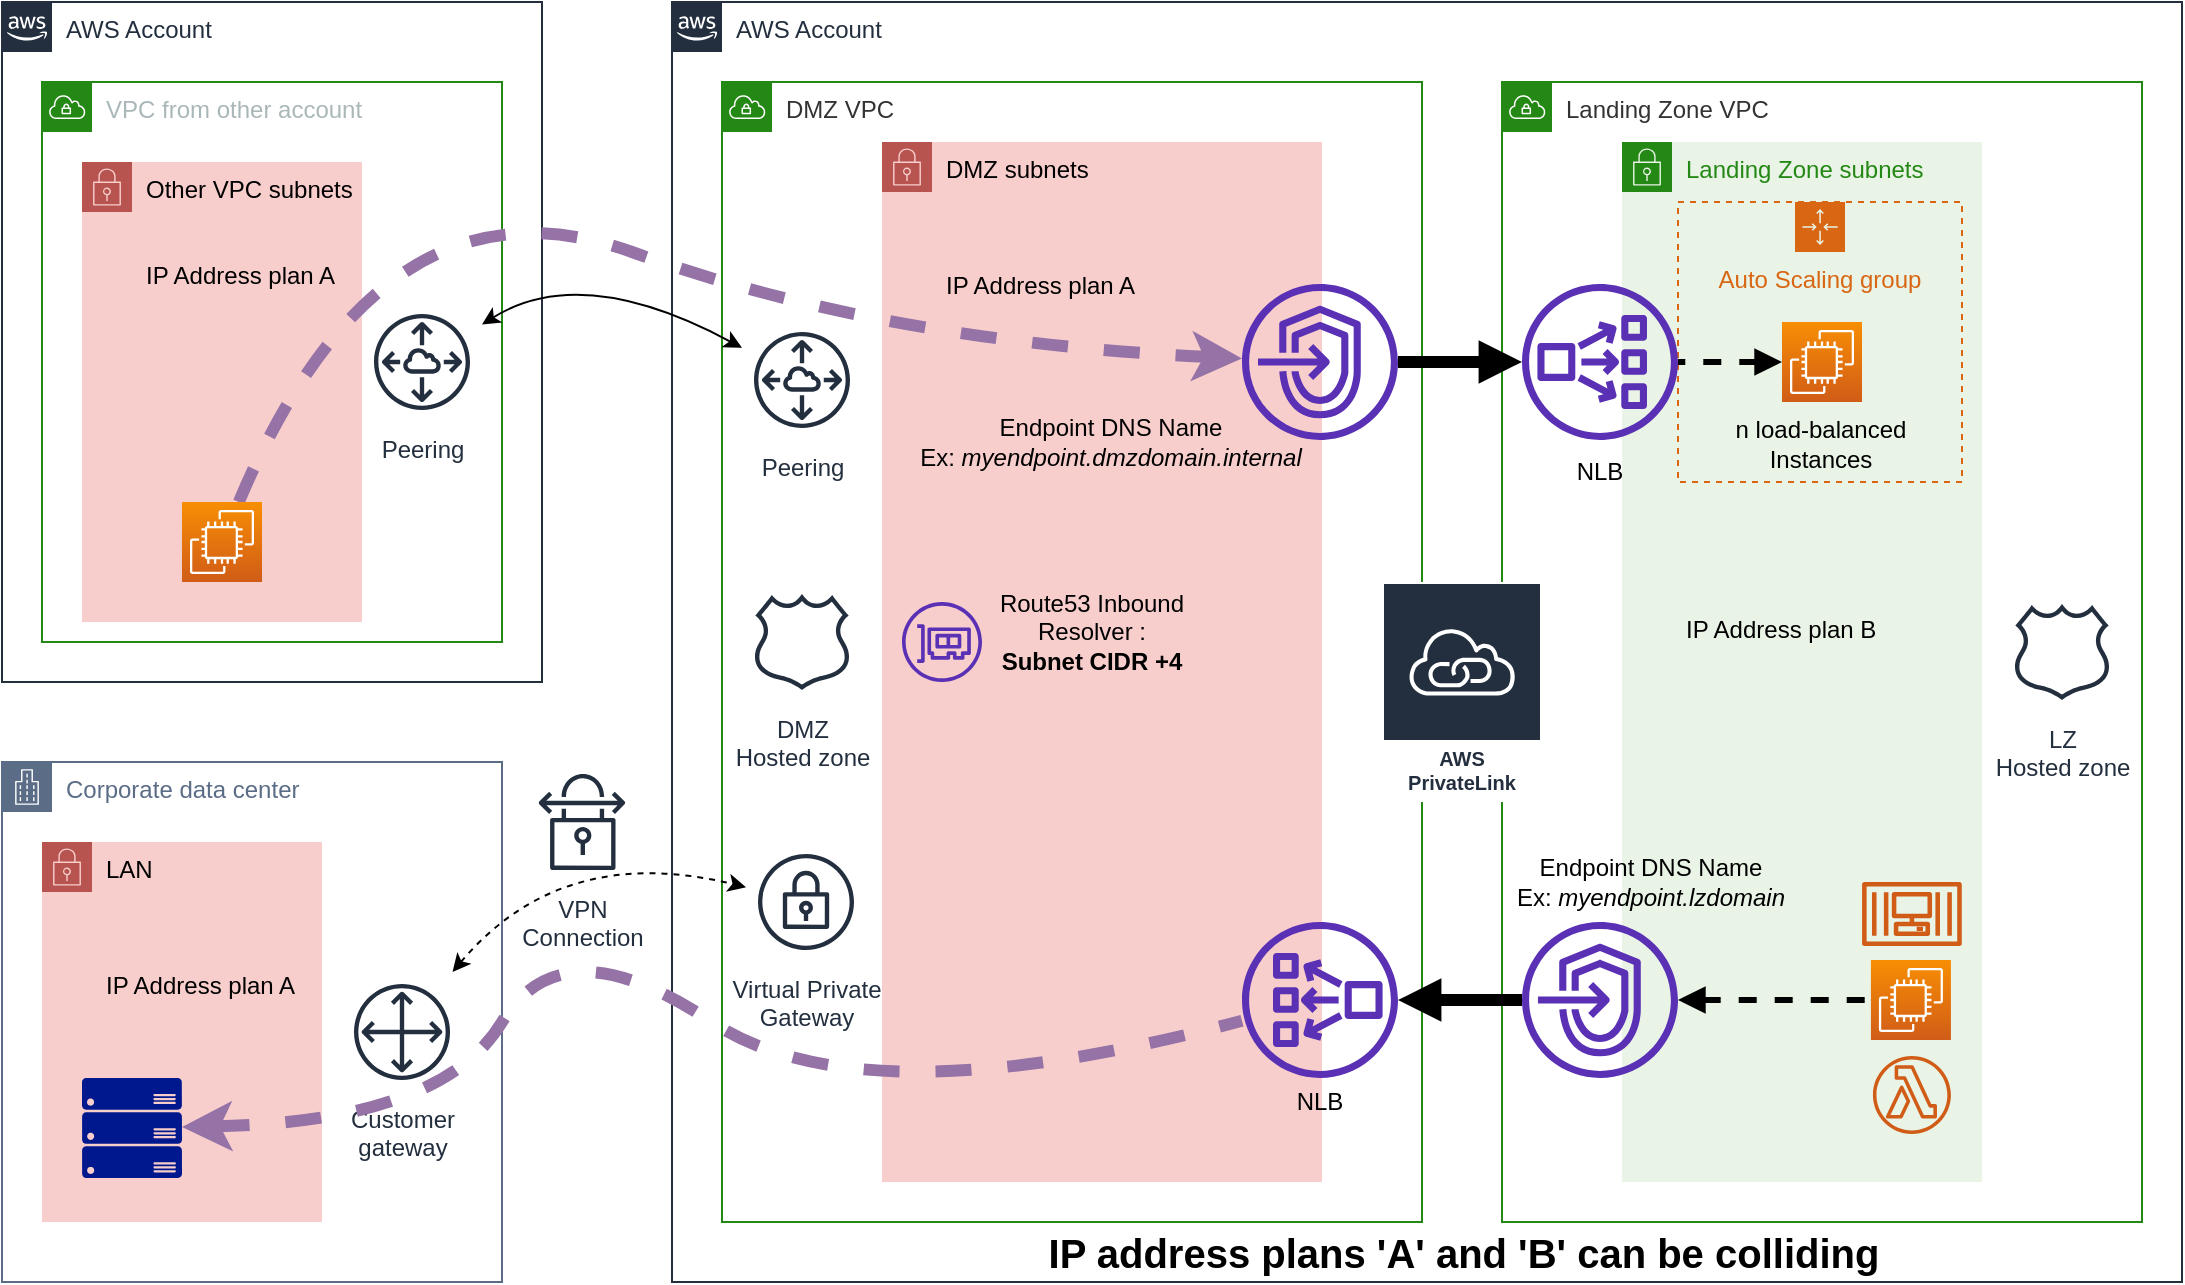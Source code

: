 <mxfile version="12.4.2" type="device" pages="1"><diagram id="W5i6lPDVlBqKxYzEOK7e" name="Page-1"><mxGraphModel dx="1117" dy="767" grid="1" gridSize="10" guides="1" tooltips="1" connect="1" arrows="1" fold="1" page="1" pageScale="1" pageWidth="1169" pageHeight="827" math="0" shadow="0"><root><mxCell id="0"/><mxCell id="1" parent="0"/><mxCell id="nyVXR6nsgBkD5N5n2mQr-21" value="AWS Account" style="points=[[0,0],[0.25,0],[0.5,0],[0.75,0],[1,0],[1,0.25],[1,0.5],[1,0.75],[1,1],[0.75,1],[0.5,1],[0.25,1],[0,1],[0,0.75],[0,0.5],[0,0.25]];outlineConnect=0;gradientColor=none;html=1;whiteSpace=wrap;fontSize=12;fontStyle=0;shape=mxgraph.aws4.group;grIcon=mxgraph.aws4.group_aws_cloud_alt;strokeColor=#232F3E;fillColor=none;verticalAlign=top;align=left;spacingLeft=30;fontColor=#232F3E;dashed=0;" vertex="1" parent="1"><mxGeometry x="345" y="120" width="755" height="640" as="geometry"/></mxCell><mxCell id="nyVXR6nsgBkD5N5n2mQr-3" value="&lt;font color=&quot;#333333&quot;&gt;Landing Zone VPC&lt;/font&gt;" style="points=[[0,0],[0.25,0],[0.5,0],[0.75,0],[1,0],[1,0.25],[1,0.5],[1,0.75],[1,1],[0.75,1],[0.5,1],[0.25,1],[0,1],[0,0.75],[0,0.5],[0,0.25]];outlineConnect=0;gradientColor=none;html=1;whiteSpace=wrap;fontSize=12;fontStyle=0;shape=mxgraph.aws4.group;grIcon=mxgraph.aws4.group_vpc;strokeColor=#248814;fillColor=none;verticalAlign=top;align=left;spacingLeft=30;fontColor=#AAB7B8;dashed=0;" vertex="1" parent="1"><mxGeometry x="760" y="160" width="320" height="570" as="geometry"/></mxCell><mxCell id="nyVXR6nsgBkD5N5n2mQr-24" value="Landing Zone subnets&lt;br&gt;&lt;br&gt;&lt;br&gt;&lt;br&gt;&lt;br&gt;&lt;br&gt;&lt;br&gt;&lt;br&gt;&lt;br&gt;&lt;br&gt;&lt;br&gt;&lt;br&gt;&lt;br&gt;&lt;br&gt;&lt;br&gt;&lt;br&gt;&lt;span style=&quot;color: rgb(0 , 0 , 0)&quot;&gt;IP Address plan B&lt;/span&gt;" style="points=[[0,0],[0.25,0],[0.5,0],[0.75,0],[1,0],[1,0.25],[1,0.5],[1,0.75],[1,1],[0.75,1],[0.5,1],[0.25,1],[0,1],[0,0.75],[0,0.5],[0,0.25]];outlineConnect=0;gradientColor=none;html=1;whiteSpace=wrap;fontSize=12;fontStyle=0;shape=mxgraph.aws4.group;grIcon=mxgraph.aws4.group_security_group;grStroke=0;strokeColor=#248814;fillColor=#E9F3E6;verticalAlign=top;align=left;spacingLeft=30;fontColor=#248814;dashed=0;" vertex="1" parent="1"><mxGeometry x="820" y="190" width="180" height="520" as="geometry"/></mxCell><mxCell id="nyVXR6nsgBkD5N5n2mQr-44" value="Auto Scaling group" style="points=[[0,0],[0.25,0],[0.5,0],[0.75,0],[1,0],[1,0.25],[1,0.5],[1,0.75],[1,1],[0.75,1],[0.5,1],[0.25,1],[0,1],[0,0.75],[0,0.5],[0,0.25]];outlineConnect=0;gradientColor=none;html=1;whiteSpace=wrap;fontSize=12;fontStyle=0;shape=mxgraph.aws4.groupCenter;grIcon=mxgraph.aws4.group_auto_scaling_group;grStroke=1;strokeColor=#D86613;fillColor=none;verticalAlign=top;align=center;fontColor=#D86613;dashed=1;spacingTop=25;" vertex="1" parent="1"><mxGeometry x="848" y="220" width="142" height="140" as="geometry"/></mxCell><mxCell id="nyVXR6nsgBkD5N5n2mQr-2" value="&lt;font color=&quot;#333333&quot;&gt;DMZ VPC&lt;/font&gt;" style="points=[[0,0],[0.25,0],[0.5,0],[0.75,0],[1,0],[1,0.25],[1,0.5],[1,0.75],[1,1],[0.75,1],[0.5,1],[0.25,1],[0,1],[0,0.75],[0,0.5],[0,0.25]];outlineConnect=0;gradientColor=none;html=1;whiteSpace=wrap;fontSize=12;fontStyle=0;shape=mxgraph.aws4.group;grIcon=mxgraph.aws4.group_vpc;strokeColor=#248814;fillColor=none;verticalAlign=top;align=left;spacingLeft=30;fontColor=#AAB7B8;dashed=0;" vertex="1" parent="1"><mxGeometry x="370" y="160" width="350" height="570" as="geometry"/></mxCell><mxCell id="nyVXR6nsgBkD5N5n2mQr-27" value="AWS Account" style="points=[[0,0],[0.25,0],[0.5,0],[0.75,0],[1,0],[1,0.25],[1,0.5],[1,0.75],[1,1],[0.75,1],[0.5,1],[0.25,1],[0,1],[0,0.75],[0,0.5],[0,0.25]];outlineConnect=0;gradientColor=none;html=1;whiteSpace=wrap;fontSize=12;fontStyle=0;shape=mxgraph.aws4.group;grIcon=mxgraph.aws4.group_aws_cloud_alt;strokeColor=#232F3E;fillColor=none;verticalAlign=top;align=left;spacingLeft=30;fontColor=#232F3E;dashed=0;" vertex="1" parent="1"><mxGeometry x="10" y="120" width="270" height="340" as="geometry"/></mxCell><mxCell id="nyVXR6nsgBkD5N5n2mQr-8" value="Virtual Private &lt;br&gt;Gateway" style="outlineConnect=0;fontColor=#232F3E;gradientColor=none;strokeColor=#232F3E;fillColor=#ffffff;dashed=0;verticalLabelPosition=bottom;verticalAlign=top;align=center;html=1;fontSize=12;fontStyle=0;aspect=fixed;shape=mxgraph.aws4.resourceIcon;resIcon=mxgraph.aws4.vpn_gateway;" vertex="1" parent="1"><mxGeometry x="382" y="540" width="60" height="60" as="geometry"/></mxCell><mxCell id="nyVXR6nsgBkD5N5n2mQr-9" value="DMZ&lt;br&gt;Hosted zone" style="outlineConnect=0;fontColor=#232F3E;gradientColor=none;strokeColor=#232F3E;fillColor=#ffffff;dashed=0;verticalLabelPosition=bottom;verticalAlign=top;align=center;html=1;fontSize=12;fontStyle=0;aspect=fixed;shape=mxgraph.aws4.resourceIcon;resIcon=mxgraph.aws4.hosted_zone;" vertex="1" parent="1"><mxGeometry x="380" y="410" width="60" height="60" as="geometry"/></mxCell><mxCell id="nyVXR6nsgBkD5N5n2mQr-10" value="Peering" style="outlineConnect=0;fontColor=#232F3E;gradientColor=none;strokeColor=#232F3E;fillColor=#ffffff;dashed=0;verticalLabelPosition=bottom;verticalAlign=top;align=center;html=1;fontSize=12;fontStyle=0;aspect=fixed;shape=mxgraph.aws4.resourceIcon;resIcon=mxgraph.aws4.peering;" vertex="1" parent="1"><mxGeometry x="380" y="279" width="60" height="60" as="geometry"/></mxCell><mxCell id="nyVXR6nsgBkD5N5n2mQr-25" value="DMZ subnets&lt;br&gt;&lt;br&gt;&lt;br&gt;&lt;br&gt;IP Address plan A" style="points=[[0,0],[0.25,0],[0.5,0],[0.75,0],[1,0],[1,0.25],[1,0.5],[1,0.75],[1,1],[0.75,1],[0.5,1],[0.25,1],[0,1],[0,0.75],[0,0.5],[0,0.25]];outlineConnect=0;html=1;whiteSpace=wrap;fontSize=12;fontStyle=0;shape=mxgraph.aws4.group;grIcon=mxgraph.aws4.group_security_group;grStroke=0;strokeColor=#b85450;fillColor=#f8cecc;verticalAlign=top;align=left;spacingLeft=30;dashed=0;" vertex="1" parent="1"><mxGeometry x="450" y="190" width="220" height="520" as="geometry"/></mxCell><mxCell id="nyVXR6nsgBkD5N5n2mQr-1" value="VPC from other account" style="points=[[0,0],[0.25,0],[0.5,0],[0.75,0],[1,0],[1,0.25],[1,0.5],[1,0.75],[1,1],[0.75,1],[0.5,1],[0.25,1],[0,1],[0,0.75],[0,0.5],[0,0.25]];outlineConnect=0;gradientColor=none;html=1;whiteSpace=wrap;fontSize=12;fontStyle=0;shape=mxgraph.aws4.group;grIcon=mxgraph.aws4.group_vpc;strokeColor=#248814;fillColor=none;verticalAlign=top;align=left;spacingLeft=30;fontColor=#AAB7B8;dashed=0;" vertex="1" parent="1"><mxGeometry x="30" y="160" width="230" height="280" as="geometry"/></mxCell><mxCell id="nyVXR6nsgBkD5N5n2mQr-4" value="Corporate data center" style="points=[[0,0],[0.25,0],[0.5,0],[0.75,0],[1,0],[1,0.25],[1,0.5],[1,0.75],[1,1],[0.75,1],[0.5,1],[0.25,1],[0,1],[0,0.75],[0,0.5],[0,0.25]];outlineConnect=0;gradientColor=none;html=1;whiteSpace=wrap;fontSize=12;fontStyle=0;shape=mxgraph.aws4.group;grIcon=mxgraph.aws4.group_corporate_data_center;strokeColor=#5A6C86;fillColor=none;verticalAlign=top;align=left;spacingLeft=30;fontColor=#5A6C86;dashed=0;" vertex="1" parent="1"><mxGeometry x="10" y="500" width="250" height="260" as="geometry"/></mxCell><mxCell id="nyVXR6nsgBkD5N5n2mQr-7" value="Customer&#10;gateway" style="outlineConnect=0;fontColor=#232F3E;gradientColor=none;strokeColor=#232F3E;fillColor=#ffffff;dashed=0;verticalLabelPosition=bottom;verticalAlign=top;align=center;html=1;fontSize=12;fontStyle=0;aspect=fixed;shape=mxgraph.aws4.resourceIcon;resIcon=mxgraph.aws4.customer_gateway;" vertex="1" parent="1"><mxGeometry x="180" y="605" width="60" height="60" as="geometry"/></mxCell><mxCell id="nyVXR6nsgBkD5N5n2mQr-11" value="AWS PrivateLink" style="outlineConnect=0;fontColor=#232F3E;gradientColor=none;strokeColor=#ffffff;fillColor=#232F3E;dashed=0;verticalLabelPosition=middle;verticalAlign=bottom;align=center;html=1;whiteSpace=wrap;fontSize=10;fontStyle=1;spacing=3;shape=mxgraph.aws4.productIcon;prIcon=mxgraph.aws4.privatelink;" vertex="1" parent="1"><mxGeometry x="700" y="410" width="80" height="110" as="geometry"/></mxCell><mxCell id="nyVXR6nsgBkD5N5n2mQr-12" value="VPN&#10;Connection" style="outlineConnect=0;fontColor=#232F3E;gradientColor=none;strokeColor=#232F3E;fillColor=#ffffff;dashed=0;verticalLabelPosition=bottom;verticalAlign=top;align=center;html=1;fontSize=12;fontStyle=0;aspect=fixed;shape=mxgraph.aws4.resourceIcon;resIcon=mxgraph.aws4.vpn_connection;" vertex="1" parent="1"><mxGeometry x="270" y="500" width="60" height="60" as="geometry"/></mxCell><mxCell id="nyVXR6nsgBkD5N5n2mQr-13" value="Peering" style="outlineConnect=0;fontColor=#232F3E;gradientColor=none;strokeColor=#232F3E;fillColor=#ffffff;dashed=0;verticalLabelPosition=bottom;verticalAlign=top;align=center;html=1;fontSize=12;fontStyle=0;aspect=fixed;shape=mxgraph.aws4.resourceIcon;resIcon=mxgraph.aws4.peering;" vertex="1" parent="1"><mxGeometry x="190" y="270" width="60" height="60" as="geometry"/></mxCell><mxCell id="nyVXR6nsgBkD5N5n2mQr-17" value="" style="outlineConnect=0;fontColor=#232F3E;gradientColor=none;fillColor=#5A30B5;strokeColor=none;dashed=0;verticalLabelPosition=bottom;verticalAlign=top;align=center;html=1;fontSize=12;fontStyle=0;aspect=fixed;pointerEvents=1;shape=mxgraph.aws4.network_load_balancer;" vertex="1" parent="1"><mxGeometry x="770" y="261" width="78" height="78" as="geometry"/></mxCell><mxCell id="nyVXR6nsgBkD5N5n2mQr-18" value="" style="outlineConnect=0;fontColor=#232F3E;gradientColor=none;fillColor=#5A30B5;strokeColor=none;dashed=0;verticalLabelPosition=bottom;verticalAlign=top;align=center;html=1;fontSize=12;fontStyle=0;aspect=fixed;pointerEvents=1;shape=mxgraph.aws4.endpoints;" vertex="1" parent="1"><mxGeometry x="630" y="261" width="78" height="78" as="geometry"/></mxCell><mxCell id="nyVXR6nsgBkD5N5n2mQr-19" value="" style="outlineConnect=0;fontColor=#232F3E;gradientColor=none;fillColor=#5A30B5;strokeColor=none;dashed=0;verticalLabelPosition=bottom;verticalAlign=top;align=center;html=1;fontSize=12;fontStyle=0;aspect=fixed;pointerEvents=1;shape=mxgraph.aws4.network_load_balancer;rotation=-180;" vertex="1" parent="1"><mxGeometry x="630" y="580" width="78" height="78" as="geometry"/></mxCell><mxCell id="nyVXR6nsgBkD5N5n2mQr-31" value="" style="edgeStyle=orthogonalEdgeStyle;rounded=0;orthogonalLoop=1;jettySize=auto;html=1;startArrow=none;startFill=0;endArrow=block;strokeWidth=6;" edge="1" parent="1" source="nyVXR6nsgBkD5N5n2mQr-20" target="nyVXR6nsgBkD5N5n2mQr-19"><mxGeometry relative="1" as="geometry"/></mxCell><mxCell id="nyVXR6nsgBkD5N5n2mQr-20" value="" style="outlineConnect=0;fontColor=#232F3E;gradientColor=none;fillColor=#5A30B5;strokeColor=none;dashed=0;verticalLabelPosition=bottom;verticalAlign=top;align=center;html=1;fontSize=12;fontStyle=0;aspect=fixed;pointerEvents=1;shape=mxgraph.aws4.endpoints;" vertex="1" parent="1"><mxGeometry x="770" y="580" width="78" height="78" as="geometry"/></mxCell><mxCell id="nyVXR6nsgBkD5N5n2mQr-22" value="" style="curved=1;endArrow=classic;html=1;startArrow=classic;startFill=1;" edge="1" parent="1" source="nyVXR6nsgBkD5N5n2mQr-13" target="nyVXR6nsgBkD5N5n2mQr-10"><mxGeometry width="50" height="50" relative="1" as="geometry"><mxPoint x="10" y="930" as="sourcePoint"/><mxPoint x="60" y="880" as="targetPoint"/><Array as="points"><mxPoint x="300" y="250"/></Array></mxGeometry></mxCell><mxCell id="nyVXR6nsgBkD5N5n2mQr-23" value="" style="curved=1;endArrow=classic;html=1;startArrow=classic;startFill=1;dashed=1;" edge="1" parent="1" source="nyVXR6nsgBkD5N5n2mQr-7" target="nyVXR6nsgBkD5N5n2mQr-8"><mxGeometry width="50" height="50" relative="1" as="geometry"><mxPoint x="260" y="291.25" as="sourcePoint"/><mxPoint x="390" y="296.364" as="targetPoint"/><Array as="points"><mxPoint x="290" y="540"/></Array></mxGeometry></mxCell><mxCell id="nyVXR6nsgBkD5N5n2mQr-26" value="Other VPC subnets&lt;br&gt;&lt;br&gt;&lt;br&gt;IP Address plan A" style="points=[[0,0],[0.25,0],[0.5,0],[0.75,0],[1,0],[1,0.25],[1,0.5],[1,0.75],[1,1],[0.75,1],[0.5,1],[0.25,1],[0,1],[0,0.75],[0,0.5],[0,0.25]];outlineConnect=0;html=1;whiteSpace=wrap;fontSize=12;fontStyle=0;shape=mxgraph.aws4.group;grIcon=mxgraph.aws4.group_security_group;grStroke=0;strokeColor=#b85450;fillColor=#f8cecc;verticalAlign=top;align=left;spacingLeft=30;dashed=0;" vertex="1" parent="1"><mxGeometry x="50" y="200" width="140" height="230" as="geometry"/></mxCell><mxCell id="nyVXR6nsgBkD5N5n2mQr-28" value="LAN&lt;br&gt;&lt;br&gt;&lt;br&gt;&lt;br&gt;IP Address plan A" style="points=[[0,0],[0.25,0],[0.5,0],[0.75,0],[1,0],[1,0.25],[1,0.5],[1,0.75],[1,1],[0.75,1],[0.5,1],[0.25,1],[0,1],[0,0.75],[0,0.5],[0,0.25]];outlineConnect=0;html=1;whiteSpace=wrap;fontSize=12;fontStyle=0;shape=mxgraph.aws4.group;grIcon=mxgraph.aws4.group_security_group;grStroke=0;strokeColor=#b85450;fillColor=#f8cecc;verticalAlign=top;align=left;spacingLeft=30;dashed=0;" vertex="1" parent="1"><mxGeometry x="30" y="540" width="140" height="190" as="geometry"/></mxCell><mxCell id="nyVXR6nsgBkD5N5n2mQr-32" value="" style="edgeStyle=orthogonalEdgeStyle;rounded=0;orthogonalLoop=1;jettySize=auto;html=1;startArrow=block;startFill=1;endArrow=none;strokeWidth=6;endFill=0;" edge="1" parent="1" source="nyVXR6nsgBkD5N5n2mQr-17" target="nyVXR6nsgBkD5N5n2mQr-18"><mxGeometry relative="1" as="geometry"><mxPoint x="780" y="629" as="sourcePoint"/><mxPoint x="718.0" y="629" as="targetPoint"/></mxGeometry></mxCell><mxCell id="nyVXR6nsgBkD5N5n2mQr-33" value="NLB" style="text;html=1;strokeColor=none;fillColor=none;align=center;verticalAlign=middle;whiteSpace=wrap;rounded=0;" vertex="1" parent="1"><mxGeometry x="789" y="350" width="40" height="10" as="geometry"/></mxCell><mxCell id="nyVXR6nsgBkD5N5n2mQr-34" value="NLB" style="text;html=1;strokeColor=none;fillColor=none;align=center;verticalAlign=middle;whiteSpace=wrap;rounded=0;" vertex="1" parent="1"><mxGeometry x="649" y="665" width="40" height="10" as="geometry"/></mxCell><mxCell id="nyVXR6nsgBkD5N5n2mQr-35" value="LZ&lt;br&gt;Hosted zone" style="outlineConnect=0;fontColor=#232F3E;gradientColor=none;strokeColor=#232F3E;fillColor=#ffffff;dashed=0;verticalLabelPosition=bottom;verticalAlign=top;align=center;html=1;fontSize=12;fontStyle=0;aspect=fixed;shape=mxgraph.aws4.resourceIcon;resIcon=mxgraph.aws4.hosted_zone;" vertex="1" parent="1"><mxGeometry x="1010" y="415" width="60" height="60" as="geometry"/></mxCell><mxCell id="nyVXR6nsgBkD5N5n2mQr-39" value="" style="outlineConnect=0;fontColor=#232F3E;gradientColor=#F78E04;gradientDirection=north;fillColor=#D05C17;strokeColor=#ffffff;dashed=0;verticalLabelPosition=bottom;verticalAlign=top;align=center;html=1;fontSize=12;fontStyle=0;aspect=fixed;shape=mxgraph.aws4.resourceIcon;resIcon=mxgraph.aws4.ec2;" vertex="1" parent="1"><mxGeometry x="900" y="280" width="40" height="40" as="geometry"/></mxCell><mxCell id="nyVXR6nsgBkD5N5n2mQr-45" value="" style="edgeStyle=orthogonalEdgeStyle;rounded=0;orthogonalLoop=1;jettySize=auto;html=1;startArrow=block;startFill=1;endArrow=none;strokeWidth=3;endFill=0;dashed=1;" edge="1" parent="1" source="nyVXR6nsgBkD5N5n2mQr-39" target="nyVXR6nsgBkD5N5n2mQr-17"><mxGeometry relative="1" as="geometry"><mxPoint x="780" y="310" as="sourcePoint"/><mxPoint x="718.0" y="310" as="targetPoint"/></mxGeometry></mxCell><mxCell id="nyVXR6nsgBkD5N5n2mQr-46" value="" style="outlineConnect=0;fontColor=#232F3E;gradientColor=#F78E04;gradientDirection=north;fillColor=#D05C17;strokeColor=#ffffff;dashed=0;verticalLabelPosition=bottom;verticalAlign=top;align=center;html=1;fontSize=12;fontStyle=0;aspect=fixed;shape=mxgraph.aws4.resourceIcon;resIcon=mxgraph.aws4.ec2;" vertex="1" parent="1"><mxGeometry x="944.46" y="599" width="40" height="40" as="geometry"/></mxCell><mxCell id="nyVXR6nsgBkD5N5n2mQr-47" value="" style="edgeStyle=orthogonalEdgeStyle;rounded=0;orthogonalLoop=1;jettySize=auto;html=1;startArrow=block;startFill=1;endArrow=none;strokeWidth=3;endFill=0;dashed=1;" edge="1" parent="1" source="nyVXR6nsgBkD5N5n2mQr-20" target="nyVXR6nsgBkD5N5n2mQr-46"><mxGeometry relative="1" as="geometry"><mxPoint x="910" y="309.714" as="sourcePoint"/><mxPoint x="858.0" y="309.714" as="targetPoint"/></mxGeometry></mxCell><mxCell id="nyVXR6nsgBkD5N5n2mQr-48" value="" style="outlineConnect=0;fontColor=#232F3E;gradientColor=none;fillColor=#5A30B5;strokeColor=none;dashed=0;verticalLabelPosition=bottom;verticalAlign=top;align=center;html=1;fontSize=12;fontStyle=0;aspect=fixed;pointerEvents=1;shape=mxgraph.aws4.elastic_network_interface;" vertex="1" parent="1"><mxGeometry x="460" y="420" width="40" height="40" as="geometry"/></mxCell><mxCell id="nyVXR6nsgBkD5N5n2mQr-49" value="Route53 Inbound Resolver :&lt;br&gt;&lt;b&gt;Subnet CIDR +4&lt;/b&gt;" style="text;html=1;strokeColor=none;fillColor=none;align=center;verticalAlign=middle;whiteSpace=wrap;rounded=0;" vertex="1" parent="1"><mxGeometry x="500" y="430" width="110" height="10" as="geometry"/></mxCell><mxCell id="nyVXR6nsgBkD5N5n2mQr-50" value="" style="aspect=fixed;pointerEvents=1;shadow=0;dashed=0;html=1;strokeColor=none;labelPosition=center;verticalLabelPosition=bottom;verticalAlign=top;align=center;fillColor=#00188D;shape=mxgraph.azure.server_rack" vertex="1" parent="1"><mxGeometry x="50" y="658" width="50" height="50" as="geometry"/></mxCell><mxCell id="nyVXR6nsgBkD5N5n2mQr-51" value="n load-balanced Instances" style="text;html=1;strokeColor=none;fillColor=none;align=center;verticalAlign=middle;whiteSpace=wrap;rounded=0;" vertex="1" parent="1"><mxGeometry x="872.75" y="330" width="92.5" height="21" as="geometry"/></mxCell><mxCell id="nyVXR6nsgBkD5N5n2mQr-52" value="IP address plans 'A' and 'B' can be colliding" style="text;html=1;strokeColor=none;fillColor=none;align=center;verticalAlign=middle;whiteSpace=wrap;rounded=0;fontSize=20;fontStyle=1" vertex="1" parent="1"><mxGeometry x="527.39" y="740" width="428.07" height="10" as="geometry"/></mxCell><mxCell id="nyVXR6nsgBkD5N5n2mQr-53" value="" style="curved=1;endArrow=none;html=1;startArrow=classic;startFill=1;dashed=1;strokeWidth=6;fillColor=#e1d5e7;strokeColor=#9673a6;endFill=0;" edge="1" parent="1" source="nyVXR6nsgBkD5N5n2mQr-50" target="nyVXR6nsgBkD5N5n2mQr-19"><mxGeometry width="50" height="50" relative="1" as="geometry"><mxPoint x="228.571" y="625" as="sourcePoint"/><mxPoint x="390" y="572.5" as="targetPoint"/><Array as="points"><mxPoint x="230" y="680"/><mxPoint x="290" y="580"/><mxPoint x="440" y="680"/></Array></mxGeometry></mxCell><mxCell id="nyVXR6nsgBkD5N5n2mQr-55" value="" style="curved=1;endArrow=classic;html=1;startArrow=none;startFill=0;dashed=1;strokeWidth=6;fillColor=#e1d5e7;strokeColor=#9673a6;endFill=1;" edge="1" parent="1" source="nyVXR6nsgBkD5N5n2mQr-60" target="nyVXR6nsgBkD5N5n2mQr-18"><mxGeometry width="50" height="50" relative="1" as="geometry"><mxPoint x="120" y="385" as="sourcePoint"/><mxPoint x="640" y="636.651" as="targetPoint"/><Array as="points"><mxPoint x="200" y="200"/><mxPoint x="450" y="290"/></Array></mxGeometry></mxCell><mxCell id="nyVXR6nsgBkD5N5n2mQr-56" value="" style="outlineConnect=0;fontColor=#232F3E;gradientColor=none;fillColor=#D05C17;strokeColor=none;dashed=0;verticalLabelPosition=bottom;verticalAlign=top;align=center;html=1;fontSize=12;fontStyle=0;aspect=fixed;pointerEvents=1;shape=mxgraph.aws4.lambda_function;" vertex="1" parent="1"><mxGeometry x="945.46" y="647" width="39" height="39" as="geometry"/></mxCell><mxCell id="nyVXR6nsgBkD5N5n2mQr-57" value="" style="outlineConnect=0;fontColor=#232F3E;gradientColor=none;fillColor=#D05C17;strokeColor=none;dashed=0;verticalLabelPosition=bottom;verticalAlign=top;align=center;html=1;fontSize=12;fontStyle=0;aspect=fixed;pointerEvents=1;shape=mxgraph.aws4.container_3;" vertex="1" parent="1"><mxGeometry x="940" y="560" width="49.92" height="32" as="geometry"/></mxCell><mxCell id="nyVXR6nsgBkD5N5n2mQr-58" value="Endpoint DNS Name&lt;br&gt;Ex: &lt;i&gt;myendpoint.dmzdomain.internal&lt;/i&gt;" style="text;html=1;strokeColor=none;fillColor=none;align=center;verticalAlign=middle;whiteSpace=wrap;rounded=0;" vertex="1" parent="1"><mxGeometry x="450" y="320" width="229" height="40" as="geometry"/></mxCell><mxCell id="nyVXR6nsgBkD5N5n2mQr-59" value="Endpoint DNS Name&lt;br&gt;Ex: &lt;i&gt;myendpoint.lzdomain&lt;/i&gt;" style="text;html=1;strokeColor=none;fillColor=none;align=center;verticalAlign=middle;whiteSpace=wrap;rounded=0;" vertex="1" parent="1"><mxGeometry x="720" y="540" width="229" height="40" as="geometry"/></mxCell><mxCell id="nyVXR6nsgBkD5N5n2mQr-60" value="" style="outlineConnect=0;fontColor=#232F3E;gradientColor=#F78E04;gradientDirection=north;fillColor=#D05C17;strokeColor=#ffffff;dashed=0;verticalLabelPosition=bottom;verticalAlign=top;align=center;html=1;fontSize=12;fontStyle=0;aspect=fixed;shape=mxgraph.aws4.resourceIcon;resIcon=mxgraph.aws4.ec2;" vertex="1" parent="1"><mxGeometry x="100" y="370" width="40" height="40" as="geometry"/></mxCell></root></mxGraphModel></diagram></mxfile>